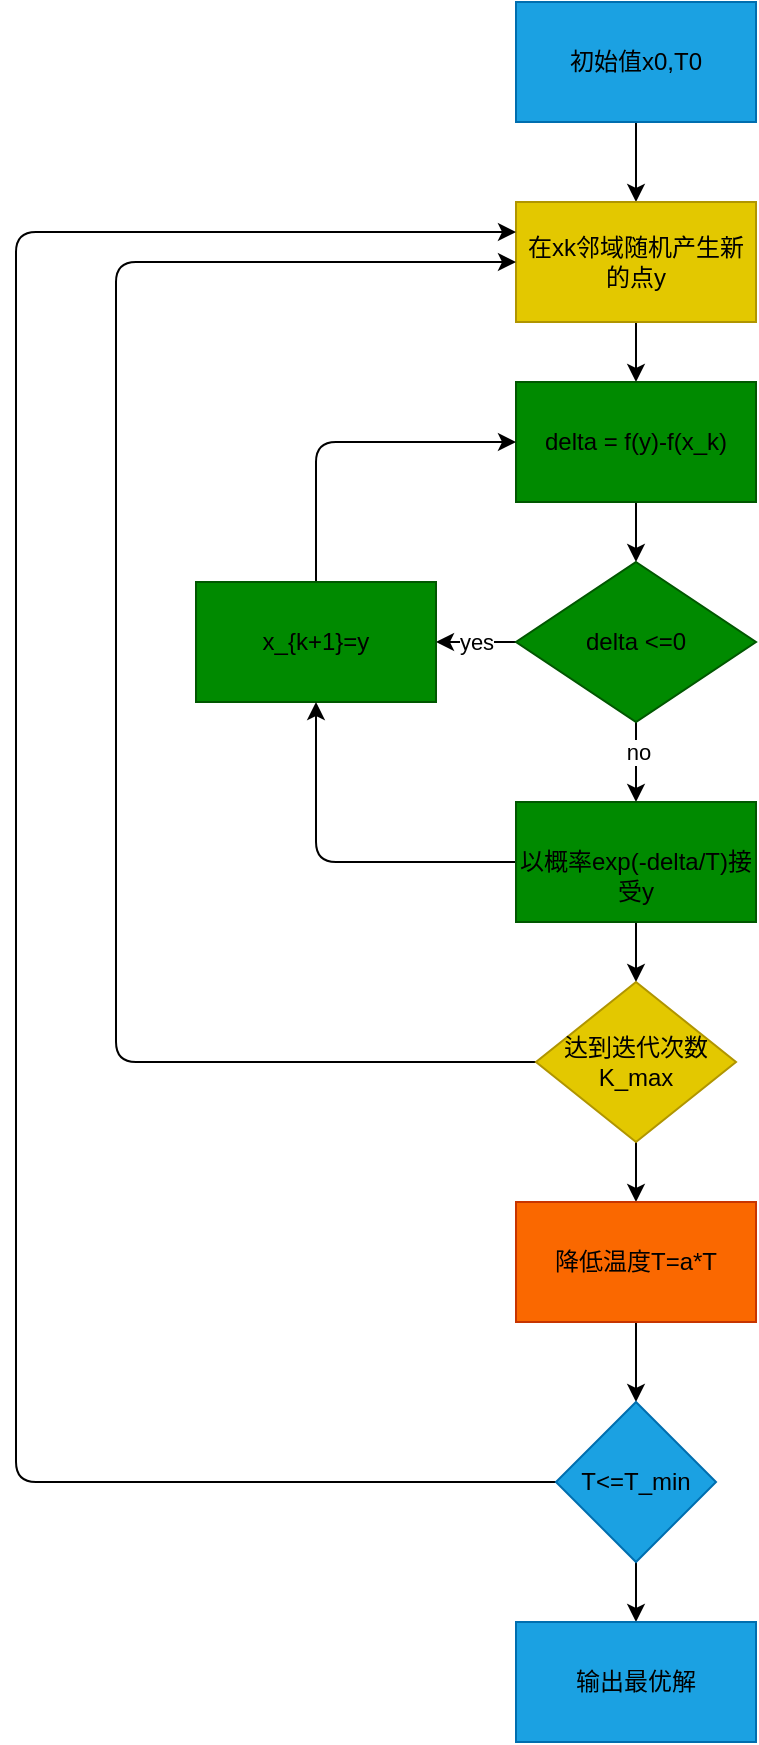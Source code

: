 <mxfile>
    <diagram id="LxXpZ3ePTdOkZ-bsXo-Q" name="第 1 页">
        <mxGraphModel dx="1156" dy="293" grid="1" gridSize="10" guides="1" tooltips="1" connect="1" arrows="1" fold="1" page="1" pageScale="1" pageWidth="827" pageHeight="1169" math="0" shadow="0">
            <root>
                <mxCell id="0"/>
                <mxCell id="1" parent="0"/>
                <mxCell id="4" value="" style="edgeStyle=none;html=1;fontColor=#000000;strokeColor=#000000;" edge="1" parent="1" source="2" target="3">
                    <mxGeometry relative="1" as="geometry"/>
                </mxCell>
                <mxCell id="2" value="初始值x0,T0" style="rounded=0;whiteSpace=wrap;html=1;fillColor=#1ba1e2;fontColor=#000000;strokeColor=#006EAF;" vertex="1" parent="1">
                    <mxGeometry x="140" y="200" width="120" height="60" as="geometry"/>
                </mxCell>
                <mxCell id="6" value="" style="edgeStyle=none;html=1;fontColor=#000000;strokeColor=#000000;" edge="1" parent="1" source="3" target="5">
                    <mxGeometry relative="1" as="geometry"/>
                </mxCell>
                <mxCell id="3" value="在xk邻域随机产生新的点y" style="whiteSpace=wrap;html=1;rounded=0;fillColor=#e3c800;fontColor=#000000;strokeColor=#B09500;" vertex="1" parent="1">
                    <mxGeometry x="140" y="300" width="120" height="60" as="geometry"/>
                </mxCell>
                <mxCell id="8" value="" style="edgeStyle=none;html=1;fontColor=#000000;strokeColor=#000000;" edge="1" parent="1" source="5" target="7">
                    <mxGeometry relative="1" as="geometry"/>
                </mxCell>
                <mxCell id="5" value="delta = f(y)-f(x_k)" style="whiteSpace=wrap;html=1;rounded=0;fillColor=#008a00;fontColor=#000000;strokeColor=#005700;" vertex="1" parent="1">
                    <mxGeometry x="140" y="390" width="120" height="60" as="geometry"/>
                </mxCell>
                <mxCell id="10" value="yes" style="edgeStyle=none;html=1;fontColor=#000000;strokeColor=#000000;" edge="1" parent="1" source="7" target="9">
                    <mxGeometry relative="1" as="geometry"/>
                </mxCell>
                <mxCell id="12" value="" style="edgeStyle=none;html=1;fontColor=#000000;strokeColor=#000000;" edge="1" parent="1" source="7" target="11">
                    <mxGeometry relative="1" as="geometry"/>
                </mxCell>
                <mxCell id="13" value="no" style="edgeLabel;html=1;align=center;verticalAlign=middle;resizable=0;points=[];fontColor=#000000;endArrow=classic;rounded=1;strokeColor=#000000;" vertex="1" connectable="0" parent="12">
                    <mxGeometry x="-0.254" y="1" relative="1" as="geometry">
                        <mxPoint as="offset"/>
                    </mxGeometry>
                </mxCell>
                <mxCell id="7" value="delta &amp;lt;=0" style="rhombus;whiteSpace=wrap;html=1;rounded=0;fillColor=#008a00;fontColor=#000000;strokeColor=#005700;" vertex="1" parent="1">
                    <mxGeometry x="140" y="480" width="120" height="80" as="geometry"/>
                </mxCell>
                <mxCell id="14" style="edgeStyle=none;html=1;exitX=0.5;exitY=0;exitDx=0;exitDy=0;entryX=0;entryY=0.5;entryDx=0;entryDy=0;fontColor=#000000;strokeColor=#000000;" edge="1" parent="1" source="9" target="5">
                    <mxGeometry relative="1" as="geometry">
                        <Array as="points">
                            <mxPoint x="40" y="420"/>
                        </Array>
                    </mxGeometry>
                </mxCell>
                <mxCell id="9" value="&lt;span&gt;x_{k+1}=y&lt;/span&gt;" style="whiteSpace=wrap;html=1;rounded=0;fillColor=#008a00;fontColor=#000000;strokeColor=#005700;" vertex="1" parent="1">
                    <mxGeometry x="-20" y="490" width="120" height="60" as="geometry"/>
                </mxCell>
                <mxCell id="15" style="edgeStyle=none;html=1;exitX=0;exitY=0.5;exitDx=0;exitDy=0;entryX=0.5;entryY=1;entryDx=0;entryDy=0;fontColor=#000000;strokeColor=#000000;" edge="1" parent="1" source="11" target="9">
                    <mxGeometry relative="1" as="geometry">
                        <Array as="points">
                            <mxPoint x="40" y="630"/>
                        </Array>
                    </mxGeometry>
                </mxCell>
                <mxCell id="17" value="" style="edgeStyle=none;html=1;fontColor=#000000;strokeColor=#000000;" edge="1" parent="1" source="11" target="16">
                    <mxGeometry relative="1" as="geometry"/>
                </mxCell>
                <mxCell id="11" value="&lt;br&gt;以概率exp(-delta/T)接受y" style="whiteSpace=wrap;html=1;rounded=0;fillColor=#008a00;fontColor=#000000;strokeColor=#005700;" vertex="1" parent="1">
                    <mxGeometry x="140" y="600" width="120" height="60" as="geometry"/>
                </mxCell>
                <mxCell id="19" value="" style="edgeStyle=none;html=1;fontColor=#000000;strokeColor=#000000;" edge="1" parent="1" source="16" target="18">
                    <mxGeometry relative="1" as="geometry"/>
                </mxCell>
                <mxCell id="22" style="edgeStyle=none;html=1;exitX=0;exitY=0.5;exitDx=0;exitDy=0;entryX=0;entryY=0.5;entryDx=0;entryDy=0;fontColor=#000000;strokeColor=#000000;" edge="1" parent="1" source="16" target="3">
                    <mxGeometry relative="1" as="geometry">
                        <Array as="points">
                            <mxPoint x="-60" y="730"/>
                            <mxPoint x="-60" y="540"/>
                            <mxPoint x="-60" y="330"/>
                        </Array>
                    </mxGeometry>
                </mxCell>
                <mxCell id="16" value="达到迭代次数K_max" style="rhombus;whiteSpace=wrap;html=1;rounded=0;fillColor=#e3c800;fontColor=#000000;strokeColor=#B09500;" vertex="1" parent="1">
                    <mxGeometry x="150" y="690" width="100" height="80" as="geometry"/>
                </mxCell>
                <mxCell id="21" value="" style="edgeStyle=none;html=1;fontColor=#000000;strokeColor=#000000;" edge="1" parent="1" source="18" target="20">
                    <mxGeometry relative="1" as="geometry"/>
                </mxCell>
                <mxCell id="23" style="edgeStyle=none;html=1;exitX=0;exitY=0.5;exitDx=0;exitDy=0;entryX=0;entryY=0.25;entryDx=0;entryDy=0;fontColor=#000000;strokeColor=#000000;" edge="1" parent="1" source="20" target="3">
                    <mxGeometry relative="1" as="geometry">
                        <Array as="points">
                            <mxPoint x="-110" y="940"/>
                            <mxPoint x="-110" y="315"/>
                        </Array>
                    </mxGeometry>
                </mxCell>
                <mxCell id="18" value="降低温度T=a*T" style="whiteSpace=wrap;html=1;rounded=0;fillColor=#fa6800;fontColor=#000000;strokeColor=#C73500;" vertex="1" parent="1">
                    <mxGeometry x="140" y="800" width="120" height="60" as="geometry"/>
                </mxCell>
                <mxCell id="25" value="" style="edgeStyle=none;html=1;fontColor=#000000;strokeColor=#000000;" edge="1" parent="1" source="20" target="24">
                    <mxGeometry relative="1" as="geometry"/>
                </mxCell>
                <mxCell id="20" value="T&amp;lt;=T_min" style="rhombus;whiteSpace=wrap;html=1;rounded=0;fillColor=#1ba1e2;fontColor=#000000;strokeColor=#006EAF;" vertex="1" parent="1">
                    <mxGeometry x="160" y="900" width="80" height="80" as="geometry"/>
                </mxCell>
                <mxCell id="24" value="输出最优解" style="whiteSpace=wrap;html=1;fillColor=#1ba1e2;strokeColor=#006EAF;fontColor=#000000;rounded=0;" vertex="1" parent="1">
                    <mxGeometry x="140" y="1010" width="120" height="60" as="geometry"/>
                </mxCell>
            </root>
        </mxGraphModel>
    </diagram>
</mxfile>